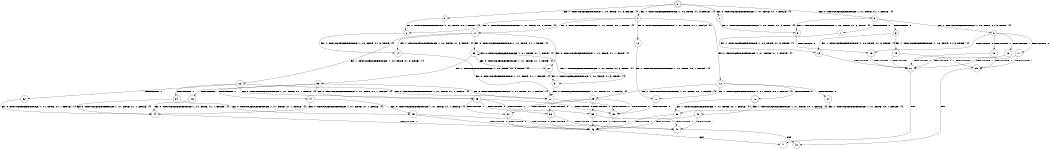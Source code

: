 digraph BCG {
size = "7, 10.5";
center = TRUE;
node [shape = circle];
0 [peripheries = 2];
0 -> 1 [label = "EX !0 !ATOMIC_EXCH_BRANCH (1, +1, TRUE, +1, 1, FALSE) !{}"];
0 -> 2 [label = "EX !1 !ATOMIC_EXCH_BRANCH (1, +0, TRUE, +1, 3, FALSE) !{}"];
0 -> 3 [label = "EX !0 !ATOMIC_EXCH_BRANCH (1, +1, TRUE, +1, 1, FALSE) !{}"];
0 -> 4 [label = "EX !1 !ATOMIC_EXCH_BRANCH (1, +0, TRUE, +1, 3, FALSE) !{}"];
1 -> 5 [label = "EX !1 !ATOMIC_EXCH_BRANCH (1, +0, TRUE, +1, 3, TRUE) !{}"];
2 -> 6 [label = "EX !1 !ATOMIC_EXCH_BRANCH (1, +1, TRUE, +0, 1, TRUE) !{}"];
3 -> 5 [label = "EX !1 !ATOMIC_EXCH_BRANCH (1, +0, TRUE, +1, 3, TRUE) !{}"];
3 -> 7 [label = "TERMINATE !0"];
3 -> 8 [label = "EX !1 !ATOMIC_EXCH_BRANCH (1, +0, TRUE, +1, 3, TRUE) !{}"];
3 -> 9 [label = "TERMINATE !0"];
4 -> 6 [label = "EX !1 !ATOMIC_EXCH_BRANCH (1, +1, TRUE, +0, 1, TRUE) !{}"];
4 -> 10 [label = "EX !0 !ATOMIC_EXCH_BRANCH (1, +1, TRUE, +1, 1, FALSE) !{}"];
4 -> 11 [label = "EX !1 !ATOMIC_EXCH_BRANCH (1, +1, TRUE, +0, 1, TRUE) !{}"];
4 -> 12 [label = "EX !0 !ATOMIC_EXCH_BRANCH (1, +1, TRUE, +1, 1, FALSE) !{}"];
5 -> 13 [label = "TERMINATE !0"];
6 -> 14 [label = "EX !1 !ATOMIC_EXCH_BRANCH (1, +0, TRUE, +1, 3, TRUE) !{}"];
7 -> 15 [label = "EX !1 !ATOMIC_EXCH_BRANCH (1, +0, TRUE, +1, 3, TRUE) !{}"];
8 -> 13 [label = "TERMINATE !0"];
8 -> 16 [label = "TERMINATE !1"];
8 -> 17 [label = "TERMINATE !0"];
8 -> 18 [label = "TERMINATE !1"];
9 -> 15 [label = "EX !1 !ATOMIC_EXCH_BRANCH (1, +0, TRUE, +1, 3, TRUE) !{}"];
9 -> 19 [label = "EX !1 !ATOMIC_EXCH_BRANCH (1, +0, TRUE, +1, 3, TRUE) !{}"];
10 -> 20 [label = "EX !1 !ATOMIC_EXCH_BRANCH (1, +1, TRUE, +0, 1, FALSE) !{}"];
11 -> 14 [label = "EX !1 !ATOMIC_EXCH_BRANCH (1, +0, TRUE, +1, 3, TRUE) !{}"];
11 -> 21 [label = "EX !0 !ATOMIC_EXCH_BRANCH (1, +1, TRUE, +1, 1, TRUE) !{}"];
11 -> 22 [label = "EX !1 !ATOMIC_EXCH_BRANCH (1, +0, TRUE, +1, 3, TRUE) !{}"];
11 -> 23 [label = "EX !0 !ATOMIC_EXCH_BRANCH (1, +1, TRUE, +1, 1, TRUE) !{}"];
12 -> 20 [label = "EX !1 !ATOMIC_EXCH_BRANCH (1, +1, TRUE, +0, 1, FALSE) !{}"];
12 -> 24 [label = "TERMINATE !0"];
12 -> 25 [label = "EX !1 !ATOMIC_EXCH_BRANCH (1, +1, TRUE, +0, 1, FALSE) !{}"];
12 -> 26 [label = "TERMINATE !0"];
13 -> 27 [label = "TERMINATE !1"];
14 -> 28 [label = "EX !0 !ATOMIC_EXCH_BRANCH (1, +1, TRUE, +1, 1, FALSE) !{}"];
15 -> 27 [label = "TERMINATE !1"];
16 -> 27 [label = "TERMINATE !0"];
17 -> 27 [label = "TERMINATE !1"];
17 -> 29 [label = "TERMINATE !1"];
18 -> 27 [label = "TERMINATE !0"];
18 -> 29 [label = "TERMINATE !0"];
19 -> 27 [label = "TERMINATE !1"];
19 -> 29 [label = "TERMINATE !1"];
20 -> 30 [label = "TERMINATE !0"];
21 -> 31 [label = "EX !1 !ATOMIC_EXCH_BRANCH (1, +0, TRUE, +1, 3, TRUE) !{}"];
22 -> 28 [label = "EX !0 !ATOMIC_EXCH_BRANCH (1, +1, TRUE, +1, 1, FALSE) !{}"];
22 -> 32 [label = "TERMINATE !1"];
22 -> 33 [label = "EX !0 !ATOMIC_EXCH_BRANCH (1, +1, TRUE, +1, 1, FALSE) !{}"];
22 -> 34 [label = "TERMINATE !1"];
23 -> 21 [label = "EX !0 !ATOMIC_EXCH_BRANCH (1, +1, TRUE, +1, 1, TRUE) !{}"];
23 -> 31 [label = "EX !1 !ATOMIC_EXCH_BRANCH (1, +0, TRUE, +1, 3, TRUE) !{}"];
23 -> 23 [label = "EX !0 !ATOMIC_EXCH_BRANCH (1, +1, TRUE, +1, 1, TRUE) !{}"];
23 -> 35 [label = "EX !1 !ATOMIC_EXCH_BRANCH (1, +0, TRUE, +1, 3, TRUE) !{}"];
24 -> 36 [label = "EX !1 !ATOMIC_EXCH_BRANCH (1, +1, TRUE, +0, 1, FALSE) !{}"];
25 -> 30 [label = "TERMINATE !0"];
25 -> 37 [label = "TERMINATE !1"];
25 -> 38 [label = "TERMINATE !0"];
25 -> 39 [label = "TERMINATE !1"];
26 -> 36 [label = "EX !1 !ATOMIC_EXCH_BRANCH (1, +1, TRUE, +0, 1, FALSE) !{}"];
26 -> 40 [label = "EX !1 !ATOMIC_EXCH_BRANCH (1, +1, TRUE, +0, 1, FALSE) !{}"];
27 -> 41 [label = "exit"];
28 -> 30 [label = "TERMINATE !0"];
29 -> 42 [label = "exit"];
30 -> 43 [label = "TERMINATE !1"];
31 -> 28 [label = "EX !0 !ATOMIC_EXCH_BRANCH (1, +1, TRUE, +1, 1, FALSE) !{}"];
32 -> 44 [label = "EX !0 !ATOMIC_EXCH_BRANCH (1, +1, TRUE, +1, 1, FALSE) !{}"];
33 -> 30 [label = "TERMINATE !0"];
33 -> 37 [label = "TERMINATE !1"];
33 -> 38 [label = "TERMINATE !0"];
33 -> 39 [label = "TERMINATE !1"];
34 -> 44 [label = "EX !0 !ATOMIC_EXCH_BRANCH (1, +1, TRUE, +1, 1, FALSE) !{}"];
34 -> 45 [label = "EX !0 !ATOMIC_EXCH_BRANCH (1, +1, TRUE, +1, 1, FALSE) !{}"];
35 -> 28 [label = "EX !0 !ATOMIC_EXCH_BRANCH (1, +1, TRUE, +1, 1, FALSE) !{}"];
35 -> 46 [label = "TERMINATE !1"];
35 -> 33 [label = "EX !0 !ATOMIC_EXCH_BRANCH (1, +1, TRUE, +1, 1, FALSE) !{}"];
35 -> 47 [label = "TERMINATE !1"];
36 -> 43 [label = "TERMINATE !1"];
37 -> 43 [label = "TERMINATE !0"];
38 -> 43 [label = "TERMINATE !1"];
38 -> 48 [label = "TERMINATE !1"];
39 -> 43 [label = "TERMINATE !0"];
39 -> 48 [label = "TERMINATE !0"];
40 -> 43 [label = "TERMINATE !1"];
40 -> 48 [label = "TERMINATE !1"];
43 -> 41 [label = "exit"];
44 -> 43 [label = "TERMINATE !0"];
45 -> 43 [label = "TERMINATE !0"];
45 -> 48 [label = "TERMINATE !0"];
46 -> 44 [label = "EX !0 !ATOMIC_EXCH_BRANCH (1, +1, TRUE, +1, 1, FALSE) !{}"];
47 -> 44 [label = "EX !0 !ATOMIC_EXCH_BRANCH (1, +1, TRUE, +1, 1, FALSE) !{}"];
47 -> 45 [label = "EX !0 !ATOMIC_EXCH_BRANCH (1, +1, TRUE, +1, 1, FALSE) !{}"];
48 -> 42 [label = "exit"];
}
